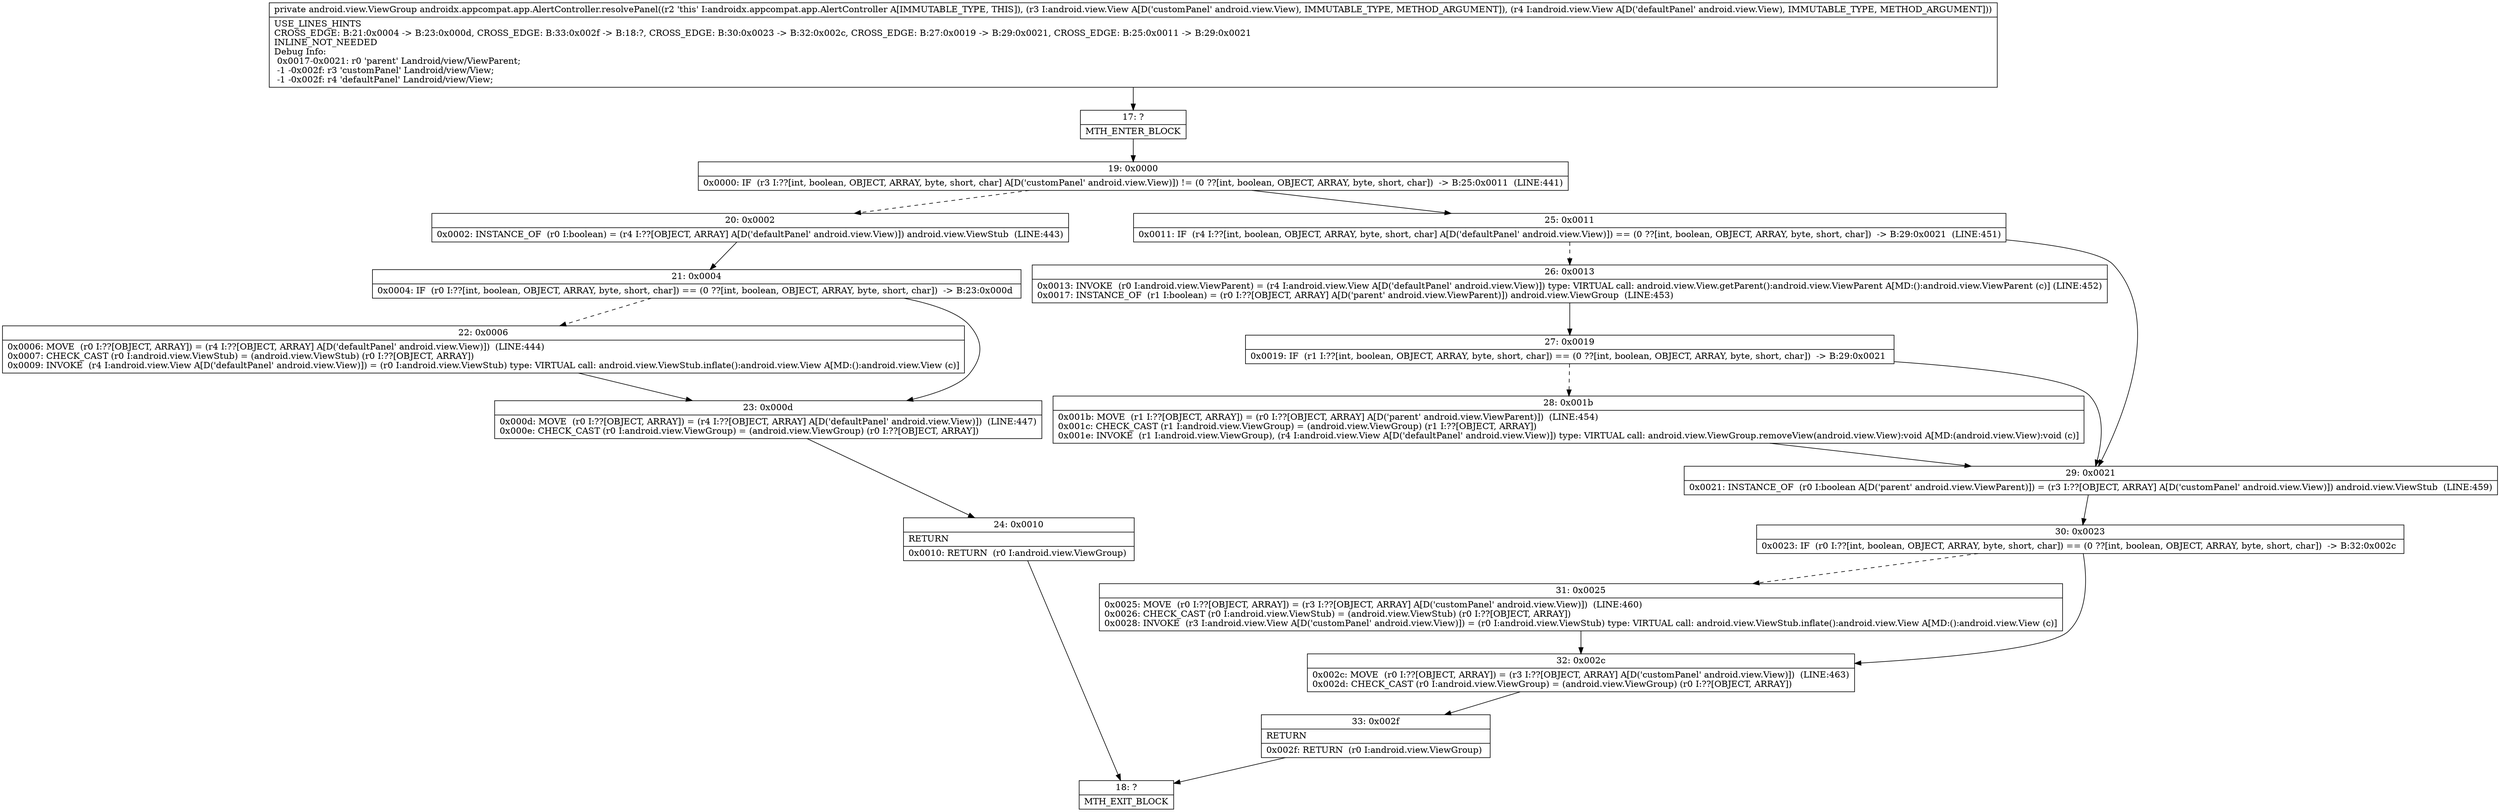 digraph "CFG forandroidx.appcompat.app.AlertController.resolvePanel(Landroid\/view\/View;Landroid\/view\/View;)Landroid\/view\/ViewGroup;" {
Node_17 [shape=record,label="{17\:\ ?|MTH_ENTER_BLOCK\l}"];
Node_19 [shape=record,label="{19\:\ 0x0000|0x0000: IF  (r3 I:??[int, boolean, OBJECT, ARRAY, byte, short, char] A[D('customPanel' android.view.View)]) != (0 ??[int, boolean, OBJECT, ARRAY, byte, short, char])  \-\> B:25:0x0011  (LINE:441)\l}"];
Node_20 [shape=record,label="{20\:\ 0x0002|0x0002: INSTANCE_OF  (r0 I:boolean) = (r4 I:??[OBJECT, ARRAY] A[D('defaultPanel' android.view.View)]) android.view.ViewStub  (LINE:443)\l}"];
Node_21 [shape=record,label="{21\:\ 0x0004|0x0004: IF  (r0 I:??[int, boolean, OBJECT, ARRAY, byte, short, char]) == (0 ??[int, boolean, OBJECT, ARRAY, byte, short, char])  \-\> B:23:0x000d \l}"];
Node_22 [shape=record,label="{22\:\ 0x0006|0x0006: MOVE  (r0 I:??[OBJECT, ARRAY]) = (r4 I:??[OBJECT, ARRAY] A[D('defaultPanel' android.view.View)])  (LINE:444)\l0x0007: CHECK_CAST (r0 I:android.view.ViewStub) = (android.view.ViewStub) (r0 I:??[OBJECT, ARRAY]) \l0x0009: INVOKE  (r4 I:android.view.View A[D('defaultPanel' android.view.View)]) = (r0 I:android.view.ViewStub) type: VIRTUAL call: android.view.ViewStub.inflate():android.view.View A[MD:():android.view.View (c)]\l}"];
Node_23 [shape=record,label="{23\:\ 0x000d|0x000d: MOVE  (r0 I:??[OBJECT, ARRAY]) = (r4 I:??[OBJECT, ARRAY] A[D('defaultPanel' android.view.View)])  (LINE:447)\l0x000e: CHECK_CAST (r0 I:android.view.ViewGroup) = (android.view.ViewGroup) (r0 I:??[OBJECT, ARRAY]) \l}"];
Node_24 [shape=record,label="{24\:\ 0x0010|RETURN\l|0x0010: RETURN  (r0 I:android.view.ViewGroup) \l}"];
Node_18 [shape=record,label="{18\:\ ?|MTH_EXIT_BLOCK\l}"];
Node_25 [shape=record,label="{25\:\ 0x0011|0x0011: IF  (r4 I:??[int, boolean, OBJECT, ARRAY, byte, short, char] A[D('defaultPanel' android.view.View)]) == (0 ??[int, boolean, OBJECT, ARRAY, byte, short, char])  \-\> B:29:0x0021  (LINE:451)\l}"];
Node_26 [shape=record,label="{26\:\ 0x0013|0x0013: INVOKE  (r0 I:android.view.ViewParent) = (r4 I:android.view.View A[D('defaultPanel' android.view.View)]) type: VIRTUAL call: android.view.View.getParent():android.view.ViewParent A[MD:():android.view.ViewParent (c)] (LINE:452)\l0x0017: INSTANCE_OF  (r1 I:boolean) = (r0 I:??[OBJECT, ARRAY] A[D('parent' android.view.ViewParent)]) android.view.ViewGroup  (LINE:453)\l}"];
Node_27 [shape=record,label="{27\:\ 0x0019|0x0019: IF  (r1 I:??[int, boolean, OBJECT, ARRAY, byte, short, char]) == (0 ??[int, boolean, OBJECT, ARRAY, byte, short, char])  \-\> B:29:0x0021 \l}"];
Node_28 [shape=record,label="{28\:\ 0x001b|0x001b: MOVE  (r1 I:??[OBJECT, ARRAY]) = (r0 I:??[OBJECT, ARRAY] A[D('parent' android.view.ViewParent)])  (LINE:454)\l0x001c: CHECK_CAST (r1 I:android.view.ViewGroup) = (android.view.ViewGroup) (r1 I:??[OBJECT, ARRAY]) \l0x001e: INVOKE  (r1 I:android.view.ViewGroup), (r4 I:android.view.View A[D('defaultPanel' android.view.View)]) type: VIRTUAL call: android.view.ViewGroup.removeView(android.view.View):void A[MD:(android.view.View):void (c)]\l}"];
Node_29 [shape=record,label="{29\:\ 0x0021|0x0021: INSTANCE_OF  (r0 I:boolean A[D('parent' android.view.ViewParent)]) = (r3 I:??[OBJECT, ARRAY] A[D('customPanel' android.view.View)]) android.view.ViewStub  (LINE:459)\l}"];
Node_30 [shape=record,label="{30\:\ 0x0023|0x0023: IF  (r0 I:??[int, boolean, OBJECT, ARRAY, byte, short, char]) == (0 ??[int, boolean, OBJECT, ARRAY, byte, short, char])  \-\> B:32:0x002c \l}"];
Node_31 [shape=record,label="{31\:\ 0x0025|0x0025: MOVE  (r0 I:??[OBJECT, ARRAY]) = (r3 I:??[OBJECT, ARRAY] A[D('customPanel' android.view.View)])  (LINE:460)\l0x0026: CHECK_CAST (r0 I:android.view.ViewStub) = (android.view.ViewStub) (r0 I:??[OBJECT, ARRAY]) \l0x0028: INVOKE  (r3 I:android.view.View A[D('customPanel' android.view.View)]) = (r0 I:android.view.ViewStub) type: VIRTUAL call: android.view.ViewStub.inflate():android.view.View A[MD:():android.view.View (c)]\l}"];
Node_32 [shape=record,label="{32\:\ 0x002c|0x002c: MOVE  (r0 I:??[OBJECT, ARRAY]) = (r3 I:??[OBJECT, ARRAY] A[D('customPanel' android.view.View)])  (LINE:463)\l0x002d: CHECK_CAST (r0 I:android.view.ViewGroup) = (android.view.ViewGroup) (r0 I:??[OBJECT, ARRAY]) \l}"];
Node_33 [shape=record,label="{33\:\ 0x002f|RETURN\l|0x002f: RETURN  (r0 I:android.view.ViewGroup) \l}"];
MethodNode[shape=record,label="{private android.view.ViewGroup androidx.appcompat.app.AlertController.resolvePanel((r2 'this' I:androidx.appcompat.app.AlertController A[IMMUTABLE_TYPE, THIS]), (r3 I:android.view.View A[D('customPanel' android.view.View), IMMUTABLE_TYPE, METHOD_ARGUMENT]), (r4 I:android.view.View A[D('defaultPanel' android.view.View), IMMUTABLE_TYPE, METHOD_ARGUMENT]))  | USE_LINES_HINTS\lCROSS_EDGE: B:21:0x0004 \-\> B:23:0x000d, CROSS_EDGE: B:33:0x002f \-\> B:18:?, CROSS_EDGE: B:30:0x0023 \-\> B:32:0x002c, CROSS_EDGE: B:27:0x0019 \-\> B:29:0x0021, CROSS_EDGE: B:25:0x0011 \-\> B:29:0x0021\lINLINE_NOT_NEEDED\lDebug Info:\l  0x0017\-0x0021: r0 'parent' Landroid\/view\/ViewParent;\l  \-1 \-0x002f: r3 'customPanel' Landroid\/view\/View;\l  \-1 \-0x002f: r4 'defaultPanel' Landroid\/view\/View;\l}"];
MethodNode -> Node_17;Node_17 -> Node_19;
Node_19 -> Node_20[style=dashed];
Node_19 -> Node_25;
Node_20 -> Node_21;
Node_21 -> Node_22[style=dashed];
Node_21 -> Node_23;
Node_22 -> Node_23;
Node_23 -> Node_24;
Node_24 -> Node_18;
Node_25 -> Node_26[style=dashed];
Node_25 -> Node_29;
Node_26 -> Node_27;
Node_27 -> Node_28[style=dashed];
Node_27 -> Node_29;
Node_28 -> Node_29;
Node_29 -> Node_30;
Node_30 -> Node_31[style=dashed];
Node_30 -> Node_32;
Node_31 -> Node_32;
Node_32 -> Node_33;
Node_33 -> Node_18;
}


